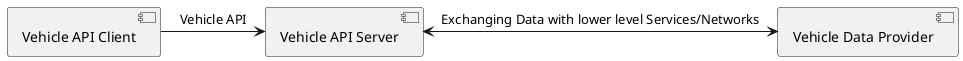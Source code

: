 	

@startuml


component "Vehicle API Client" as Client
component "Vehicle API Server" as Server
component "Vehicle Data Provider" as DataProvider

Client -> Server : Vehicle API
Server <-> DataProvider : Exchanging Data with lower level Services/Networks

@enduml
